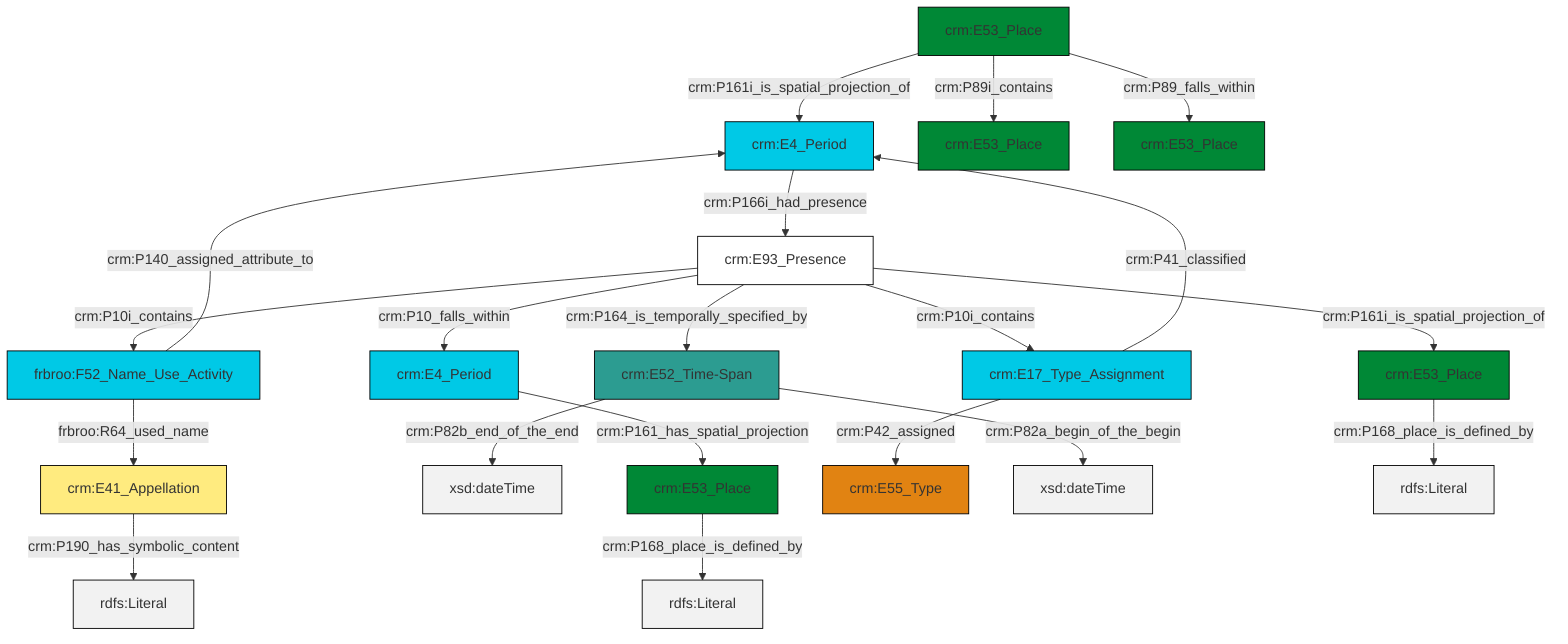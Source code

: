 graph TD
classDef Literal fill:#f2f2f2,stroke:#000000;
classDef CRM_Entity fill:#FFFFFF,stroke:#000000;
classDef Temporal_Entity fill:#00C9E6, stroke:#000000;
classDef Type fill:#E18312, stroke:#000000;
classDef Time-Span fill:#2C9C91, stroke:#000000;
classDef Appellation fill:#FFEB7F, stroke:#000000;
classDef Place fill:#008836, stroke:#000000;
classDef Persistent_Item fill:#B266B2, stroke:#000000;
classDef Conceptual_Object fill:#FFD700, stroke:#000000;
classDef Physical_Thing fill:#D2B48C, stroke:#000000;
classDef Actor fill:#f58aad, stroke:#000000;
classDef PC_Classes fill:#4ce600, stroke:#000000;
classDef Multi fill:#cccccc,stroke:#000000;

8["crm:E52_Time-Span"]:::Time-Span -->|crm:P82b_end_of_the_end| 9[xsd:dateTime]:::Literal
10["crm:E53_Place"]:::Place -->|crm:P161i_is_spatial_projection_of| 0["crm:E4_Period"]:::Temporal_Entity
11["crm:E53_Place"]:::Place -->|crm:P168_place_is_defined_by| 12[rdfs:Literal]:::Literal
13["crm:E93_Presence"]:::CRM_Entity -->|crm:P10i_contains| 14["frbroo:F52_Name_Use_Activity"]:::Temporal_Entity
13["crm:E93_Presence"]:::CRM_Entity -->|crm:P164_is_temporally_specified_by| 8["crm:E52_Time-Span"]:::Time-Span
10["crm:E53_Place"]:::Place -->|crm:P89_falls_within| 18["crm:E53_Place"]:::Place
19["crm:E17_Type_Assignment"]:::Temporal_Entity -->|crm:P42_assigned| 20["crm:E55_Type"]:::Type
8["crm:E52_Time-Span"]:::Time-Span -->|crm:P82a_begin_of_the_begin| 21[xsd:dateTime]:::Literal
13["crm:E93_Presence"]:::CRM_Entity -->|crm:P161i_is_spatial_projection_of| 15["crm:E53_Place"]:::Place
14["frbroo:F52_Name_Use_Activity"]:::Temporal_Entity -->|frbroo:R64_used_name| 6["crm:E41_Appellation"]:::Appellation
14["frbroo:F52_Name_Use_Activity"]:::Temporal_Entity -->|crm:P140_assigned_attribute_to| 0["crm:E4_Period"]:::Temporal_Entity
0["crm:E4_Period"]:::Temporal_Entity -->|crm:P166i_had_presence| 13["crm:E93_Presence"]:::CRM_Entity
10["crm:E53_Place"]:::Place -->|crm:P89i_contains| 2["crm:E53_Place"]:::Place
15["crm:E53_Place"]:::Place -->|crm:P168_place_is_defined_by| 24[rdfs:Literal]:::Literal
19["crm:E17_Type_Assignment"]:::Temporal_Entity -->|crm:P41_classified| 0["crm:E4_Period"]:::Temporal_Entity
6["crm:E41_Appellation"]:::Appellation -->|crm:P190_has_symbolic_content| 27[rdfs:Literal]:::Literal
13["crm:E93_Presence"]:::CRM_Entity -->|crm:P10_falls_within| 4["crm:E4_Period"]:::Temporal_Entity
13["crm:E93_Presence"]:::CRM_Entity -->|crm:P10i_contains| 19["crm:E17_Type_Assignment"]:::Temporal_Entity
4["crm:E4_Period"]:::Temporal_Entity -->|crm:P161_has_spatial_projection| 11["crm:E53_Place"]:::Place